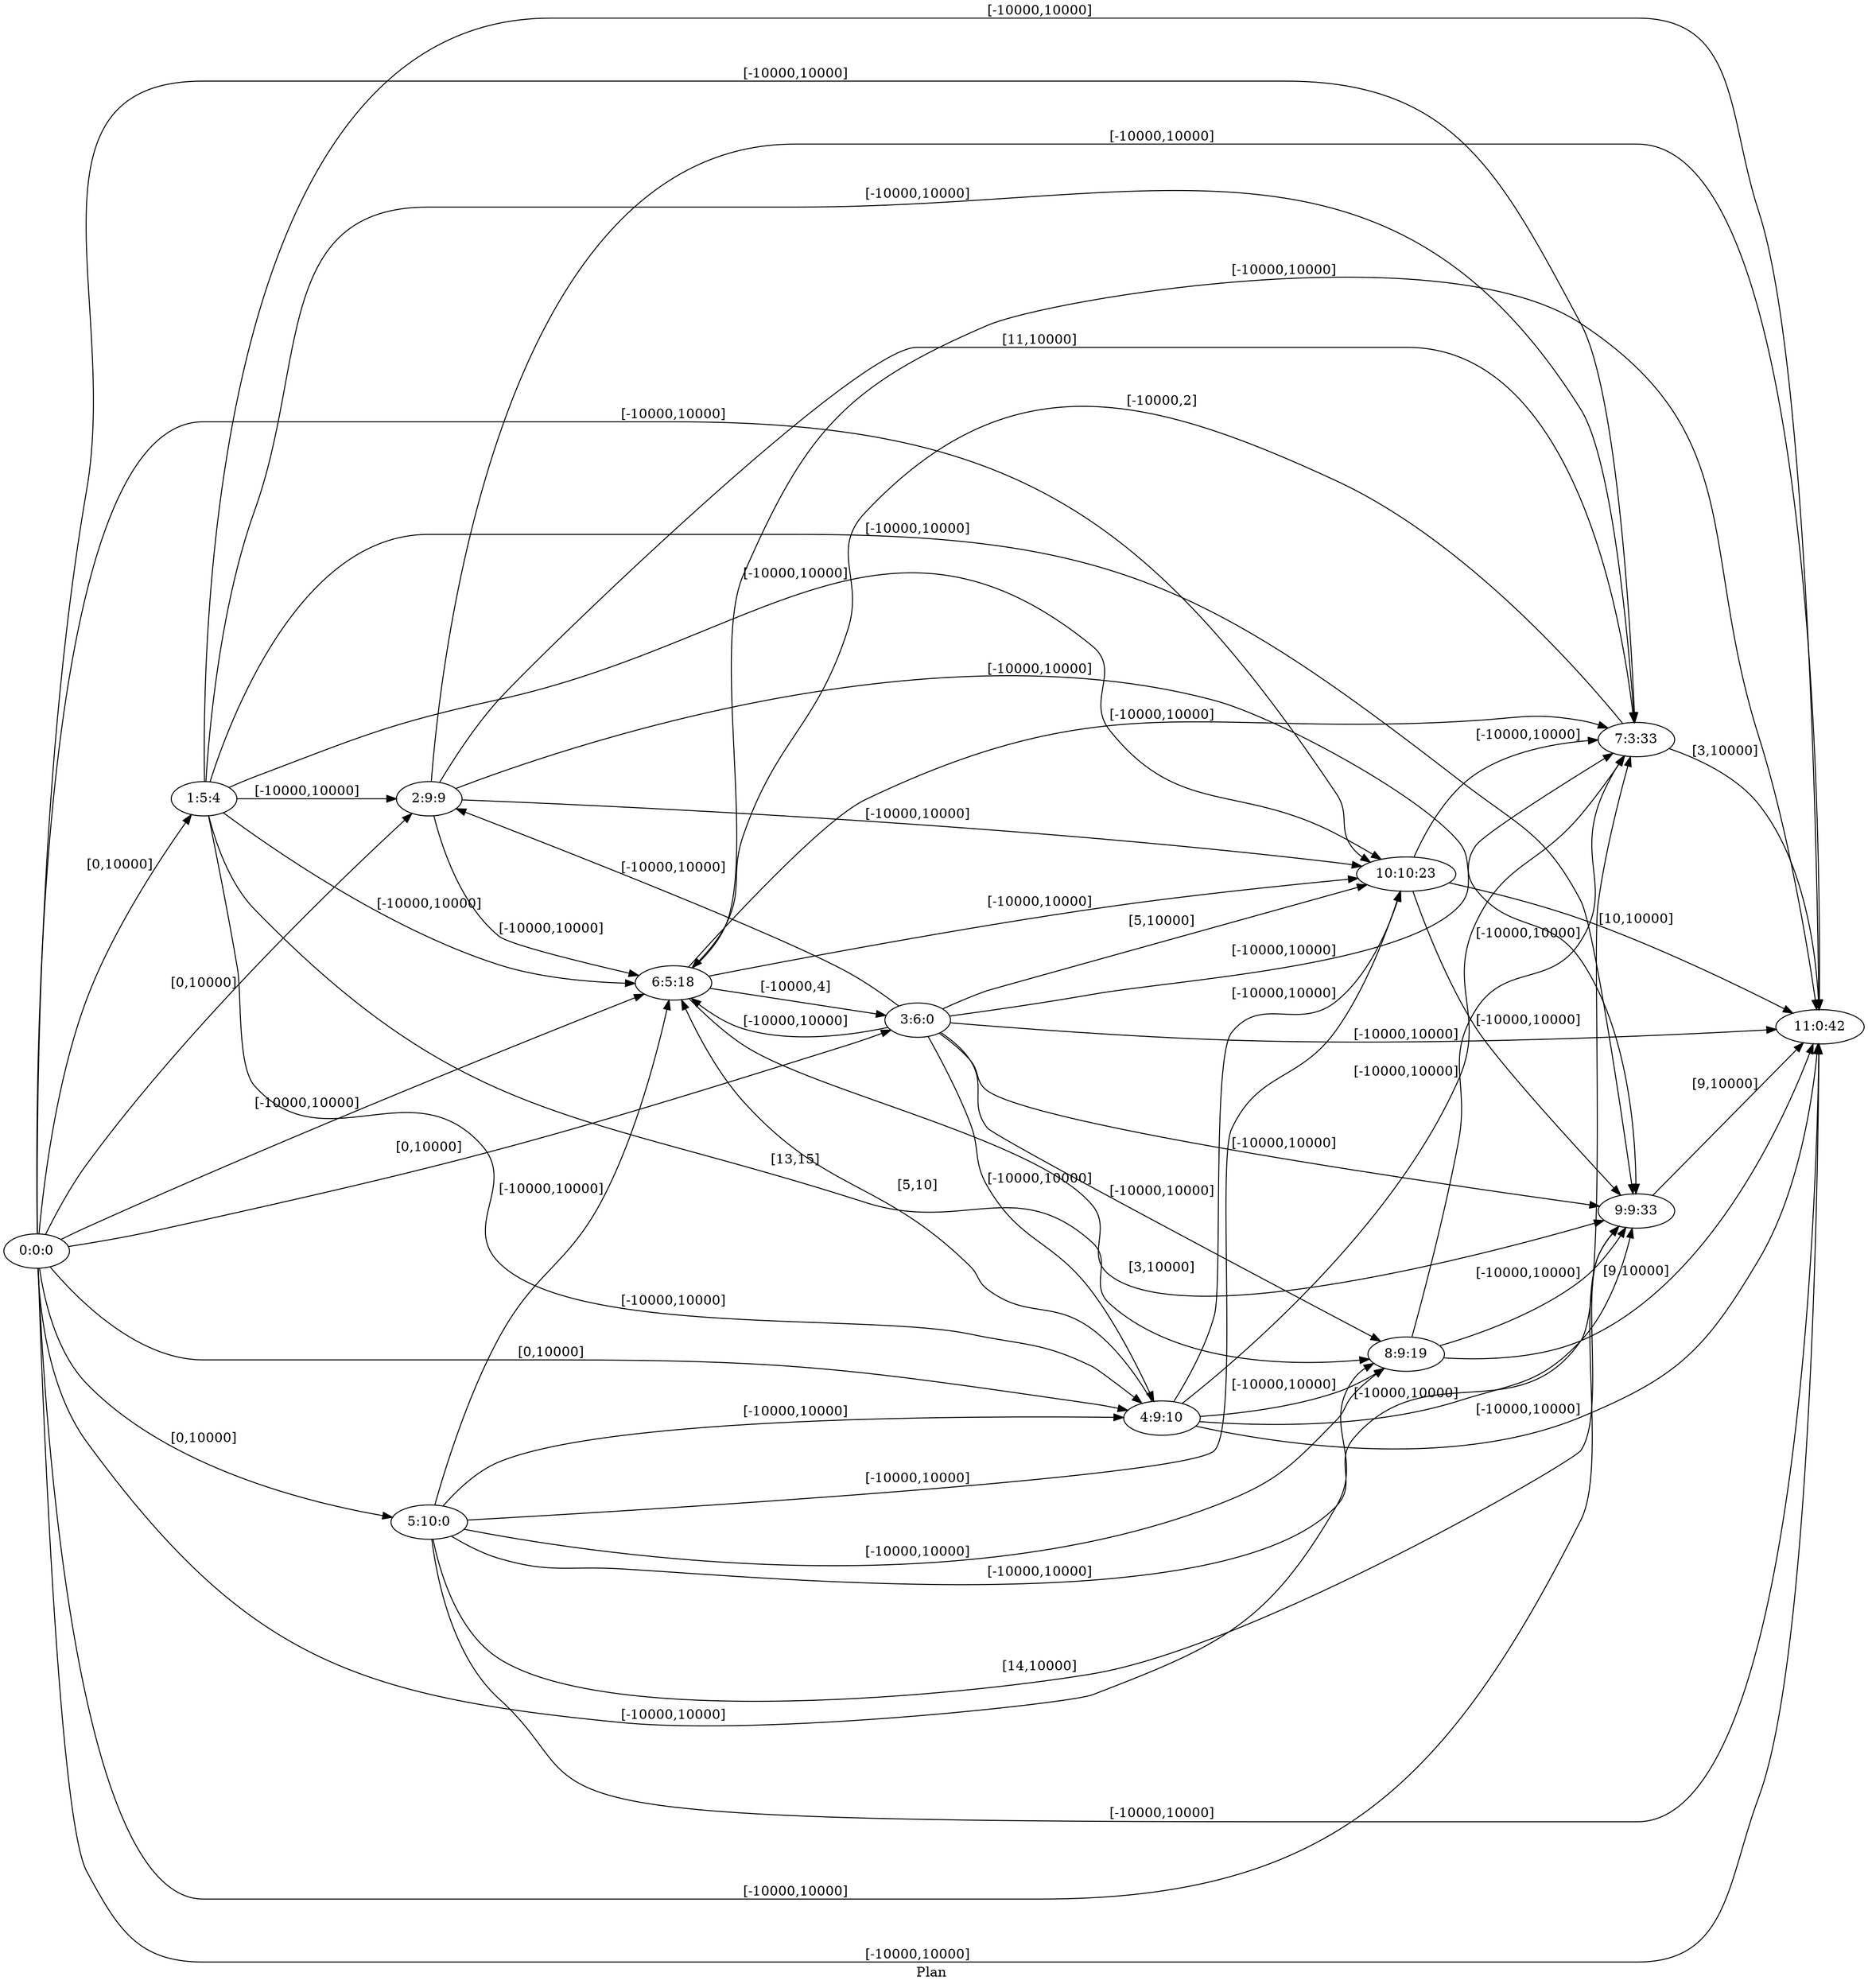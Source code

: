 digraph G {
 rankdir = LR;
 nodesep = .45; 
 size = 30;
label="Plan ";
 fldt = 0.655182;
"0:0:0"->"1:5:4"[ label = "[0,10000]"];
"0:0:0"->"2:9:9"[ label = "[0,10000]"];
"0:0:0"->"3:6:0"[ label = "[0,10000]"];
"0:0:0"->"4:9:10"[ label = "[0,10000]"];
"0:0:0"->"5:10:0"[ label = "[0,10000]"];
"0:0:0"->"6:5:18"[ label = "[-10000,10000]"];
"0:0:0"->"7:3:33"[ label = "[-10000,10000]"];
"0:0:0"->"8:9:19"[ label = "[-10000,10000]"];
"0:0:0"->"9:9:33"[ label = "[-10000,10000]"];
"0:0:0"->"10:10:23"[ label = "[-10000,10000]"];
"0:0:0"->"11:0:42"[ label = "[-10000,10000]"];
"1:5:4"->"2:9:9"[ label = "[-10000,10000]"];
"1:5:4"->"4:9:10"[ label = "[-10000,10000]"];
"1:5:4"->"6:5:18"[ label = "[-10000,10000]"];
"1:5:4"->"7:3:33"[ label = "[-10000,10000]"];
"1:5:4"->"8:9:19"[ label = "[13,15]"];
"1:5:4"->"9:9:33"[ label = "[-10000,10000]"];
"1:5:4"->"10:10:23"[ label = "[-10000,10000]"];
"1:5:4"->"11:0:42"[ label = "[-10000,10000]"];
"2:9:9"->"6:5:18"[ label = "[-10000,10000]"];
"2:9:9"->"7:3:33"[ label = "[11,10000]"];
"2:9:9"->"9:9:33"[ label = "[-10000,10000]"];
"2:9:9"->"10:10:23"[ label = "[-10000,10000]"];
"2:9:9"->"11:0:42"[ label = "[-10000,10000]"];
"3:6:0"->"2:9:9"[ label = "[-10000,10000]"];
"3:6:0"->"4:9:10"[ label = "[-10000,10000]"];
"3:6:0"->"6:5:18"[ label = "[-10000,10000]"];
"3:6:0"->"7:3:33"[ label = "[-10000,10000]"];
"3:6:0"->"8:9:19"[ label = "[-10000,10000]"];
"3:6:0"->"9:9:33"[ label = "[-10000,10000]"];
"3:6:0"->"10:10:23"[ label = "[5,10000]"];
"3:6:0"->"11:0:42"[ label = "[-10000,10000]"];
"4:9:10"->"6:5:18"[ label = "[5,10]"];
"4:9:10"->"7:3:33"[ label = "[-10000,10000]"];
"4:9:10"->"8:9:19"[ label = "[-10000,10000]"];
"4:9:10"->"9:9:33"[ label = "[-10000,10000]"];
"4:9:10"->"10:10:23"[ label = "[-10000,10000]"];
"4:9:10"->"11:0:42"[ label = "[-10000,10000]"];
"5:10:0"->"4:9:10"[ label = "[-10000,10000]"];
"5:10:0"->"6:5:18"[ label = "[-10000,10000]"];
"5:10:0"->"7:3:33"[ label = "[-10000,10000]"];
"5:10:0"->"8:9:19"[ label = "[-10000,10000]"];
"5:10:0"->"9:9:33"[ label = "[14,10000]"];
"5:10:0"->"10:10:23"[ label = "[-10000,10000]"];
"5:10:0"->"11:0:42"[ label = "[-10000,10000]"];
"6:5:18"->"3:6:0"[ label = "[-10000,4]"];
"6:5:18"->"7:3:33"[ label = "[-10000,10000]"];
"6:5:18"->"9:9:33"[ label = "[3,10000]"];
"6:5:18"->"10:10:23"[ label = "[-10000,10000]"];
"6:5:18"->"11:0:42"[ label = "[-10000,10000]"];
"7:3:33"->"6:5:18"[ label = "[-10000,2]"];
"7:3:33"->"11:0:42"[ label = "[3,10000]"];
"8:9:19"->"7:3:33"[ label = "[-10000,10000]"];
"8:9:19"->"9:9:33"[ label = "[-10000,10000]"];
"8:9:19"->"11:0:42"[ label = "[9,10000]"];
"9:9:33"->"11:0:42"[ label = "[9,10000]"];
"10:10:23"->"7:3:33"[ label = "[-10000,10000]"];
"10:10:23"->"9:9:33"[ label = "[-10000,10000]"];
"10:10:23"->"11:0:42"[ label = "[10,10000]"];
}
